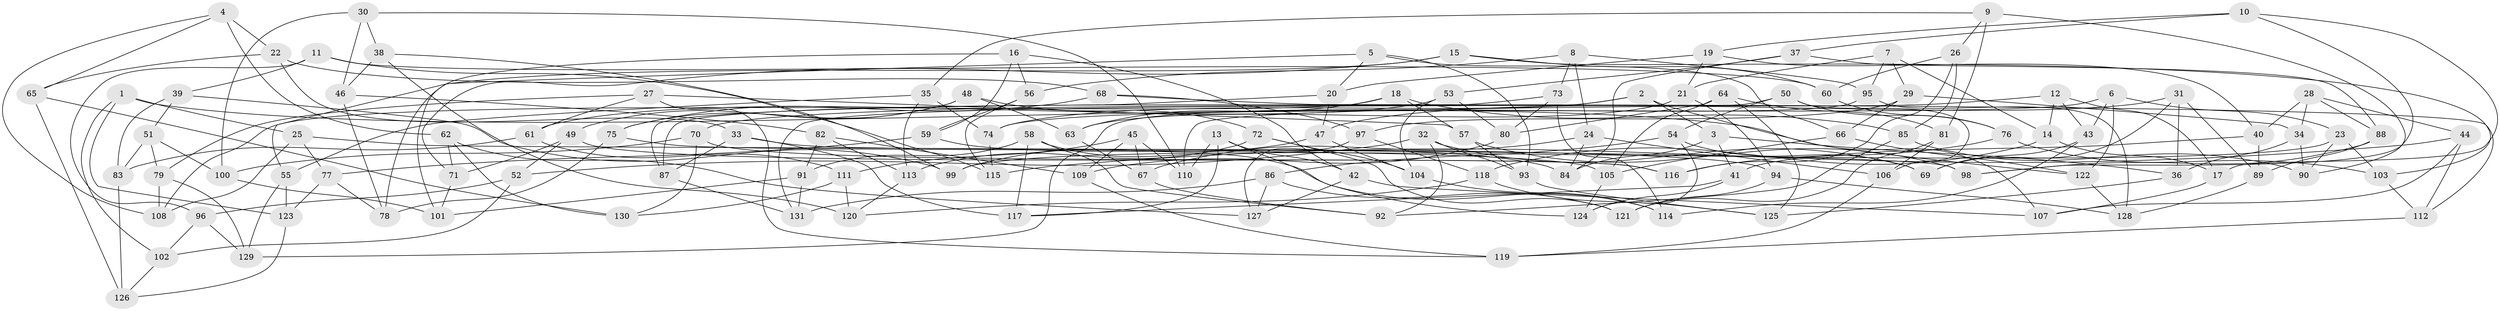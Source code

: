 // Generated by graph-tools (version 1.1) at 2025/50/03/09/25 03:50:46]
// undirected, 131 vertices, 262 edges
graph export_dot {
graph [start="1"]
  node [color=gray90,style=filled];
  1;
  2;
  3;
  4;
  5;
  6;
  7;
  8;
  9;
  10;
  11;
  12;
  13;
  14;
  15;
  16;
  17;
  18;
  19;
  20;
  21;
  22;
  23;
  24;
  25;
  26;
  27;
  28;
  29;
  30;
  31;
  32;
  33;
  34;
  35;
  36;
  37;
  38;
  39;
  40;
  41;
  42;
  43;
  44;
  45;
  46;
  47;
  48;
  49;
  50;
  51;
  52;
  53;
  54;
  55;
  56;
  57;
  58;
  59;
  60;
  61;
  62;
  63;
  64;
  65;
  66;
  67;
  68;
  69;
  70;
  71;
  72;
  73;
  74;
  75;
  76;
  77;
  78;
  79;
  80;
  81;
  82;
  83;
  84;
  85;
  86;
  87;
  88;
  89;
  90;
  91;
  92;
  93;
  94;
  95;
  96;
  97;
  98;
  99;
  100;
  101;
  102;
  103;
  104;
  105;
  106;
  107;
  108;
  109;
  110;
  111;
  112;
  113;
  114;
  115;
  116;
  117;
  118;
  119;
  120;
  121;
  122;
  123;
  124;
  125;
  126;
  127;
  128;
  129;
  130;
  131;
  1 -- 122;
  1 -- 25;
  1 -- 123;
  1 -- 102;
  2 -- 74;
  2 -- 107;
  2 -- 3;
  2 -- 131;
  3 -- 41;
  3 -- 36;
  3 -- 84;
  4 -- 108;
  4 -- 65;
  4 -- 22;
  4 -- 62;
  5 -- 66;
  5 -- 93;
  5 -- 78;
  5 -- 20;
  6 -- 74;
  6 -- 23;
  6 -- 122;
  6 -- 43;
  7 -- 21;
  7 -- 14;
  7 -- 95;
  7 -- 29;
  8 -- 56;
  8 -- 24;
  8 -- 73;
  8 -- 95;
  9 -- 81;
  9 -- 90;
  9 -- 35;
  9 -- 26;
  10 -- 19;
  10 -- 17;
  10 -- 98;
  10 -- 37;
  11 -- 96;
  11 -- 60;
  11 -- 39;
  11 -- 115;
  12 -- 70;
  12 -- 14;
  12 -- 17;
  12 -- 43;
  13 -- 110;
  13 -- 42;
  13 -- 124;
  13 -- 117;
  14 -- 17;
  14 -- 118;
  15 -- 71;
  15 -- 60;
  15 -- 55;
  15 -- 103;
  16 -- 101;
  16 -- 56;
  16 -- 42;
  16 -- 59;
  17 -- 107;
  18 -- 85;
  18 -- 108;
  18 -- 63;
  18 -- 57;
  19 -- 20;
  19 -- 21;
  19 -- 40;
  20 -- 87;
  20 -- 47;
  21 -- 63;
  21 -- 94;
  22 -- 68;
  22 -- 33;
  22 -- 65;
  23 -- 99;
  23 -- 103;
  23 -- 90;
  24 -- 106;
  24 -- 67;
  24 -- 84;
  25 -- 108;
  25 -- 98;
  25 -- 77;
  26 -- 60;
  26 -- 85;
  26 -- 116;
  27 -- 119;
  27 -- 57;
  27 -- 79;
  27 -- 61;
  28 -- 40;
  28 -- 44;
  28 -- 88;
  28 -- 34;
  29 -- 97;
  29 -- 66;
  29 -- 34;
  30 -- 46;
  30 -- 100;
  30 -- 110;
  30 -- 38;
  31 -- 36;
  31 -- 69;
  31 -- 89;
  31 -- 47;
  32 -- 52;
  32 -- 93;
  32 -- 92;
  32 -- 69;
  33 -- 94;
  33 -- 117;
  33 -- 87;
  34 -- 36;
  34 -- 90;
  35 -- 113;
  35 -- 74;
  35 -- 55;
  36 -- 125;
  37 -- 53;
  37 -- 88;
  37 -- 84;
  38 -- 99;
  38 -- 120;
  38 -- 46;
  39 -- 99;
  39 -- 51;
  39 -- 83;
  40 -- 89;
  40 -- 41;
  41 -- 124;
  41 -- 117;
  42 -- 107;
  42 -- 127;
  43 -- 114;
  43 -- 69;
  44 -- 115;
  44 -- 112;
  44 -- 107;
  45 -- 110;
  45 -- 109;
  45 -- 111;
  45 -- 67;
  46 -- 78;
  46 -- 82;
  47 -- 104;
  47 -- 99;
  48 -- 49;
  48 -- 75;
  48 -- 72;
  48 -- 63;
  49 -- 71;
  49 -- 52;
  49 -- 116;
  50 -- 54;
  50 -- 106;
  50 -- 110;
  50 -- 76;
  51 -- 83;
  51 -- 79;
  51 -- 100;
  52 -- 102;
  52 -- 96;
  53 -- 61;
  53 -- 104;
  53 -- 80;
  54 -- 124;
  54 -- 69;
  54 -- 86;
  55 -- 123;
  55 -- 129;
  56 -- 115;
  56 -- 59;
  57 -- 98;
  57 -- 93;
  58 -- 92;
  58 -- 91;
  58 -- 114;
  58 -- 117;
  59 -- 77;
  59 -- 84;
  60 -- 76;
  61 -- 111;
  61 -- 83;
  62 -- 130;
  62 -- 127;
  62 -- 71;
  63 -- 67;
  64 -- 105;
  64 -- 81;
  64 -- 80;
  64 -- 125;
  65 -- 130;
  65 -- 126;
  66 -- 122;
  66 -- 105;
  67 -- 92;
  68 -- 75;
  68 -- 97;
  68 -- 112;
  70 -- 100;
  70 -- 116;
  70 -- 130;
  71 -- 101;
  72 -- 121;
  72 -- 113;
  72 -- 104;
  73 -- 114;
  73 -- 87;
  73 -- 80;
  74 -- 115;
  75 -- 78;
  75 -- 105;
  76 -- 103;
  76 -- 116;
  77 -- 78;
  77 -- 123;
  79 -- 108;
  79 -- 129;
  80 -- 109;
  81 -- 121;
  81 -- 106;
  82 -- 91;
  82 -- 113;
  82 -- 109;
  83 -- 126;
  85 -- 92;
  85 -- 90;
  86 -- 121;
  86 -- 127;
  86 -- 131;
  87 -- 131;
  88 -- 98;
  88 -- 89;
  89 -- 128;
  91 -- 131;
  91 -- 101;
  93 -- 125;
  94 -- 121;
  94 -- 128;
  95 -- 129;
  95 -- 128;
  96 -- 129;
  96 -- 102;
  97 -- 118;
  97 -- 127;
  100 -- 101;
  102 -- 126;
  103 -- 112;
  104 -- 114;
  105 -- 124;
  106 -- 119;
  109 -- 119;
  111 -- 120;
  111 -- 130;
  112 -- 119;
  113 -- 120;
  118 -- 125;
  118 -- 120;
  122 -- 128;
  123 -- 126;
}
